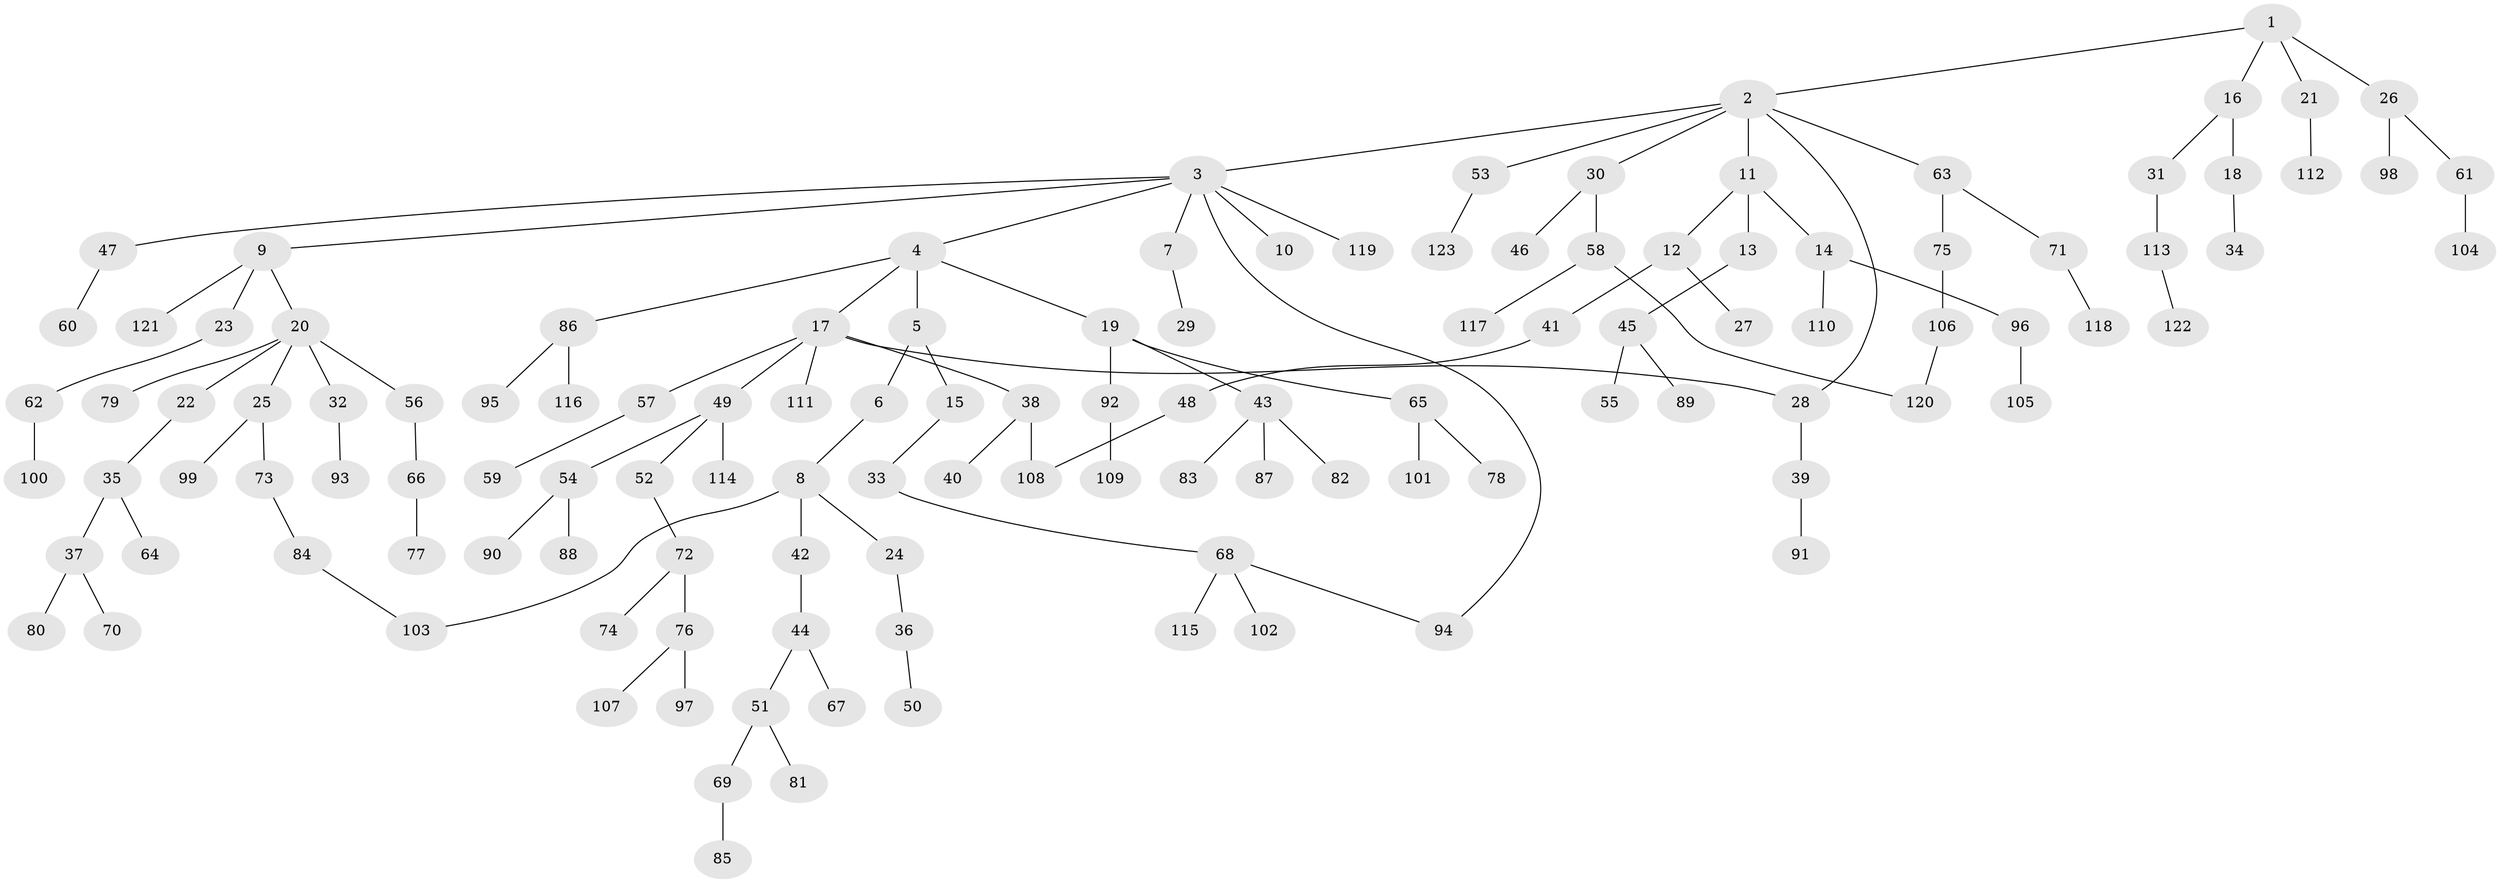 // coarse degree distribution, {9: 0.012048192771084338, 11: 0.012048192771084338, 3: 0.08433734939759036, 4: 0.04819277108433735, 1: 0.5060240963855421, 5: 0.024096385542168676, 2: 0.27710843373493976, 7: 0.012048192771084338, 6: 0.024096385542168676}
// Generated by graph-tools (version 1.1) at 2025/41/03/06/25 10:41:27]
// undirected, 123 vertices, 127 edges
graph export_dot {
graph [start="1"]
  node [color=gray90,style=filled];
  1;
  2;
  3;
  4;
  5;
  6;
  7;
  8;
  9;
  10;
  11;
  12;
  13;
  14;
  15;
  16;
  17;
  18;
  19;
  20;
  21;
  22;
  23;
  24;
  25;
  26;
  27;
  28;
  29;
  30;
  31;
  32;
  33;
  34;
  35;
  36;
  37;
  38;
  39;
  40;
  41;
  42;
  43;
  44;
  45;
  46;
  47;
  48;
  49;
  50;
  51;
  52;
  53;
  54;
  55;
  56;
  57;
  58;
  59;
  60;
  61;
  62;
  63;
  64;
  65;
  66;
  67;
  68;
  69;
  70;
  71;
  72;
  73;
  74;
  75;
  76;
  77;
  78;
  79;
  80;
  81;
  82;
  83;
  84;
  85;
  86;
  87;
  88;
  89;
  90;
  91;
  92;
  93;
  94;
  95;
  96;
  97;
  98;
  99;
  100;
  101;
  102;
  103;
  104;
  105;
  106;
  107;
  108;
  109;
  110;
  111;
  112;
  113;
  114;
  115;
  116;
  117;
  118;
  119;
  120;
  121;
  122;
  123;
  1 -- 2;
  1 -- 16;
  1 -- 21;
  1 -- 26;
  2 -- 3;
  2 -- 11;
  2 -- 30;
  2 -- 53;
  2 -- 63;
  2 -- 28;
  3 -- 4;
  3 -- 7;
  3 -- 9;
  3 -- 10;
  3 -- 47;
  3 -- 119;
  3 -- 94;
  4 -- 5;
  4 -- 17;
  4 -- 19;
  4 -- 86;
  5 -- 6;
  5 -- 15;
  6 -- 8;
  7 -- 29;
  8 -- 24;
  8 -- 42;
  8 -- 103;
  9 -- 20;
  9 -- 23;
  9 -- 121;
  11 -- 12;
  11 -- 13;
  11 -- 14;
  12 -- 27;
  12 -- 41;
  13 -- 45;
  14 -- 96;
  14 -- 110;
  15 -- 33;
  16 -- 18;
  16 -- 31;
  17 -- 28;
  17 -- 38;
  17 -- 49;
  17 -- 57;
  17 -- 111;
  18 -- 34;
  19 -- 43;
  19 -- 65;
  19 -- 92;
  20 -- 22;
  20 -- 25;
  20 -- 32;
  20 -- 56;
  20 -- 79;
  21 -- 112;
  22 -- 35;
  23 -- 62;
  24 -- 36;
  25 -- 73;
  25 -- 99;
  26 -- 61;
  26 -- 98;
  28 -- 39;
  30 -- 46;
  30 -- 58;
  31 -- 113;
  32 -- 93;
  33 -- 68;
  35 -- 37;
  35 -- 64;
  36 -- 50;
  37 -- 70;
  37 -- 80;
  38 -- 40;
  38 -- 108;
  39 -- 91;
  41 -- 48;
  42 -- 44;
  43 -- 82;
  43 -- 83;
  43 -- 87;
  44 -- 51;
  44 -- 67;
  45 -- 55;
  45 -- 89;
  47 -- 60;
  48 -- 108;
  49 -- 52;
  49 -- 54;
  49 -- 114;
  51 -- 69;
  51 -- 81;
  52 -- 72;
  53 -- 123;
  54 -- 88;
  54 -- 90;
  56 -- 66;
  57 -- 59;
  58 -- 117;
  58 -- 120;
  61 -- 104;
  62 -- 100;
  63 -- 71;
  63 -- 75;
  65 -- 78;
  65 -- 101;
  66 -- 77;
  68 -- 94;
  68 -- 102;
  68 -- 115;
  69 -- 85;
  71 -- 118;
  72 -- 74;
  72 -- 76;
  73 -- 84;
  75 -- 106;
  76 -- 97;
  76 -- 107;
  84 -- 103;
  86 -- 95;
  86 -- 116;
  92 -- 109;
  96 -- 105;
  106 -- 120;
  113 -- 122;
}
